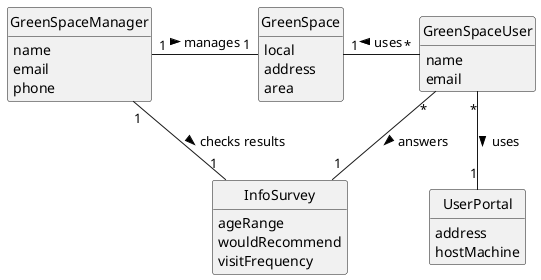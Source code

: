 @startuml
skinparam monochrome true
skinparam packageStyle rectangle
skinparam shadowing false

skinparam classAttributeIconSize 0

hide circle
hide methods

class GreenSpace{
    local
    address
    area
}

class GreenSpaceManager {
    name
    email
    phone
}

class GreenSpaceUser {
    name
    email
}

class InfoSurvey {
    ageRange
    wouldRecommend
    visitFrequency
}

class UserPortal {
    address
    hostMachine
}

GreenSpaceManager "1" - "1" GreenSpace : manages >
GreenSpaceUser "*" -left- "1" GreenSpace : uses >
GreenSpaceUser "*" -- "1" InfoSurvey : answers >
GreenSpaceUser "*" -- "1" UserPortal : uses >
GreenSpaceManager "1" - "1" InfoSurvey : checks results >


@enduml